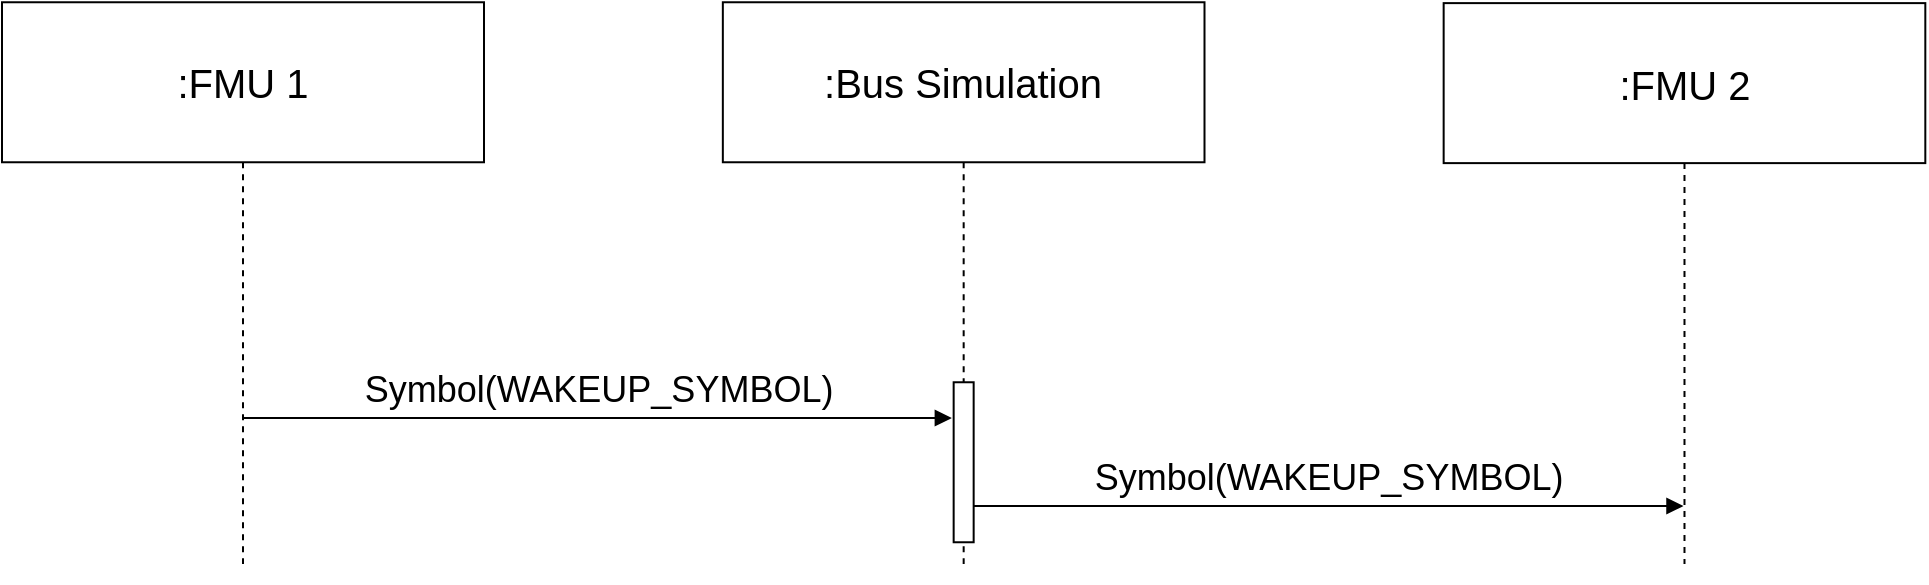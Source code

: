 <mxfile version="24.2.8" type="device">
  <diagram id="kgpKYQtTHZ0yAKxKKP6v" name="Page-1">
    <mxGraphModel dx="-698" dy="-523" grid="1" gridSize="10" guides="1" tooltips="1" connect="1" arrows="1" fold="1" page="1" pageScale="1" pageWidth="850" pageHeight="1100" math="0" shadow="0">
      <root>
        <mxCell id="0" />
        <mxCell id="1" parent="0" />
        <mxCell id="od-dk-tfpZx7mSIlCZZn-1" value="&lt;font style=&quot;font-size: 20px;&quot;&gt;:FMU 1&lt;/font&gt;" style="shape=umlLifeline;perimeter=lifelinePerimeter;whiteSpace=wrap;html=1;container=1;dropTarget=0;collapsible=0;recursiveResize=0;outlineConnect=0;portConstraint=eastwest;newEdgeStyle={&quot;curved&quot;:0,&quot;rounded&quot;:0};size=80;" parent="1" vertex="1">
          <mxGeometry x="1919" y="1999.13" width="241" height="280.87" as="geometry" />
        </mxCell>
        <mxCell id="od-dk-tfpZx7mSIlCZZn-2" value="&lt;font style=&quot;font-size: 20px;&quot;&gt;:FMU 2&lt;/font&gt;" style="shape=umlLifeline;perimeter=lifelinePerimeter;whiteSpace=wrap;html=1;container=1;dropTarget=0;collapsible=0;recursiveResize=0;outlineConnect=0;portConstraint=eastwest;newEdgeStyle={&quot;curved&quot;:0,&quot;rounded&quot;:0};size=80;" parent="1" vertex="1">
          <mxGeometry x="2639.83" y="1999.56" width="240.83" height="280.44" as="geometry" />
        </mxCell>
        <mxCell id="od-dk-tfpZx7mSIlCZZn-3" value="&lt;font style=&quot;font-size: 20px;&quot;&gt;:Bus Simulation&lt;/font&gt;" style="shape=umlLifeline;perimeter=lifelinePerimeter;whiteSpace=wrap;html=1;container=1;dropTarget=0;collapsible=0;recursiveResize=0;outlineConnect=0;portConstraint=eastwest;newEdgeStyle={&quot;curved&quot;:0,&quot;rounded&quot;:0};size=80;" parent="1" vertex="1">
          <mxGeometry x="2279.42" y="1999.13" width="240.83" height="280.87" as="geometry" />
        </mxCell>
        <mxCell id="od-dk-tfpZx7mSIlCZZn-4" value="" style="ellipse;whiteSpace=wrap;html=1;align=center;aspect=fixed;fillColor=none;strokeColor=none;resizable=0;perimeter=centerPerimeter;rotatable=0;allowArrows=0;points=[];outlineConnect=1;" parent="od-dk-tfpZx7mSIlCZZn-3" vertex="1">
          <mxGeometry x="180.46" y="280" width="10" height="10" as="geometry" />
        </mxCell>
        <mxCell id="od-dk-tfpZx7mSIlCZZn-5" value="" style="html=1;points=[[0,0,0,0,5],[0,1,0,0,-5],[1,0,0,0,5],[1,1,0,0,-5]];perimeter=orthogonalPerimeter;outlineConnect=0;targetShapes=umlLifeline;portConstraint=eastwest;newEdgeStyle={&quot;curved&quot;:0,&quot;rounded&quot;:0};fillColor=default;" parent="od-dk-tfpZx7mSIlCZZn-3" vertex="1">
          <mxGeometry x="115.41" y="190" width="10" height="80" as="geometry" />
        </mxCell>
        <mxCell id="od-dk-tfpZx7mSIlCZZn-12" value="&lt;font style=&quot;font-size: 18px;&quot;&gt;Symbol(WAKEUP_SYMBOL)&lt;/font&gt;" style="html=1;verticalAlign=bottom;endArrow=block;curved=0;rounded=0;" parent="1" edge="1">
          <mxGeometry width="80" relative="1" as="geometry">
            <mxPoint x="2040" y="2207" as="sourcePoint" />
            <mxPoint x="2393.925" y="2207" as="targetPoint" />
            <Array as="points" />
          </mxGeometry>
        </mxCell>
        <mxCell id="od-dk-tfpZx7mSIlCZZn-13" value="&lt;font style=&quot;font-size: 18px;&quot;&gt;Symbol(WAKEUP_SYMBOL)&lt;/font&gt;" style="html=1;verticalAlign=bottom;endArrow=block;curved=0;rounded=0;" parent="1" edge="1">
          <mxGeometry width="80" relative="1" as="geometry">
            <mxPoint x="2404.83" y="2251" as="sourcePoint" />
            <mxPoint x="2759.745" y="2251" as="targetPoint" />
          </mxGeometry>
        </mxCell>
      </root>
    </mxGraphModel>
  </diagram>
</mxfile>

